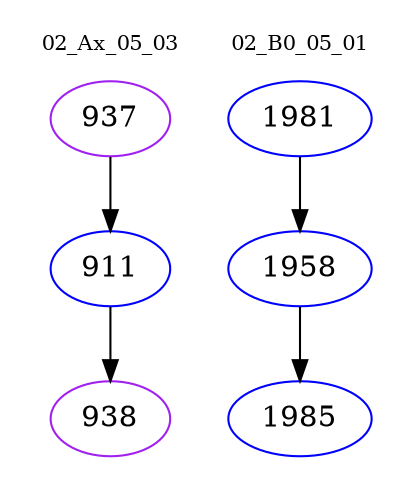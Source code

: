 digraph{
subgraph cluster_0 {
color = white
label = "02_Ax_05_03";
fontsize=10;
T0_937 [label="937", color="purple"]
T0_937 -> T0_911 [color="black"]
T0_911 [label="911", color="blue"]
T0_911 -> T0_938 [color="black"]
T0_938 [label="938", color="purple"]
}
subgraph cluster_1 {
color = white
label = "02_B0_05_01";
fontsize=10;
T1_1981 [label="1981", color="blue"]
T1_1981 -> T1_1958 [color="black"]
T1_1958 [label="1958", color="blue"]
T1_1958 -> T1_1985 [color="black"]
T1_1985 [label="1985", color="blue"]
}
}
